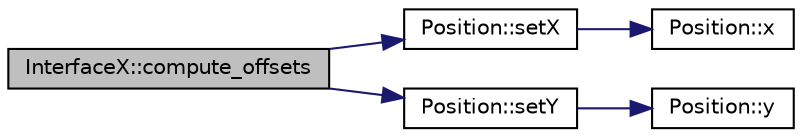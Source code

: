 digraph G
{
  bgcolor="transparent";
  edge [fontname="Helvetica",fontsize="10",labelfontname="Helvetica",labelfontsize="10"];
  node [fontname="Helvetica",fontsize="10",shape=record];
  rankdir=LR;
  Node1 [label="InterfaceX::compute_offsets",height=0.2,width=0.4,color="black", fillcolor="grey75", style="filled" fontcolor="black"];
  Node1 -> Node2 [color="midnightblue",fontsize="10",style="solid",fontname="Helvetica"];
  Node2 [label="Position::setX",height=0.2,width=0.4,color="black",URL="$a00014.html#ad46bb77324e2d9538e15f1a25320f1ff"];
  Node2 -> Node3 [color="midnightblue",fontsize="10",style="solid",fontname="Helvetica"];
  Node3 [label="Position::x",height=0.2,width=0.4,color="black",URL="$a00014.html#a0841d002439a9ce95e6648743f40d304"];
  Node1 -> Node4 [color="midnightblue",fontsize="10",style="solid",fontname="Helvetica"];
  Node4 [label="Position::setY",height=0.2,width=0.4,color="black",URL="$a00014.html#a473274f1a3e4888f9c5e3eba0889a1ab"];
  Node4 -> Node5 [color="midnightblue",fontsize="10",style="solid",fontname="Helvetica"];
  Node5 [label="Position::y",height=0.2,width=0.4,color="black",URL="$a00014.html#a6aefe2530c6dbb86834ab51a6efbad4a"];
}
